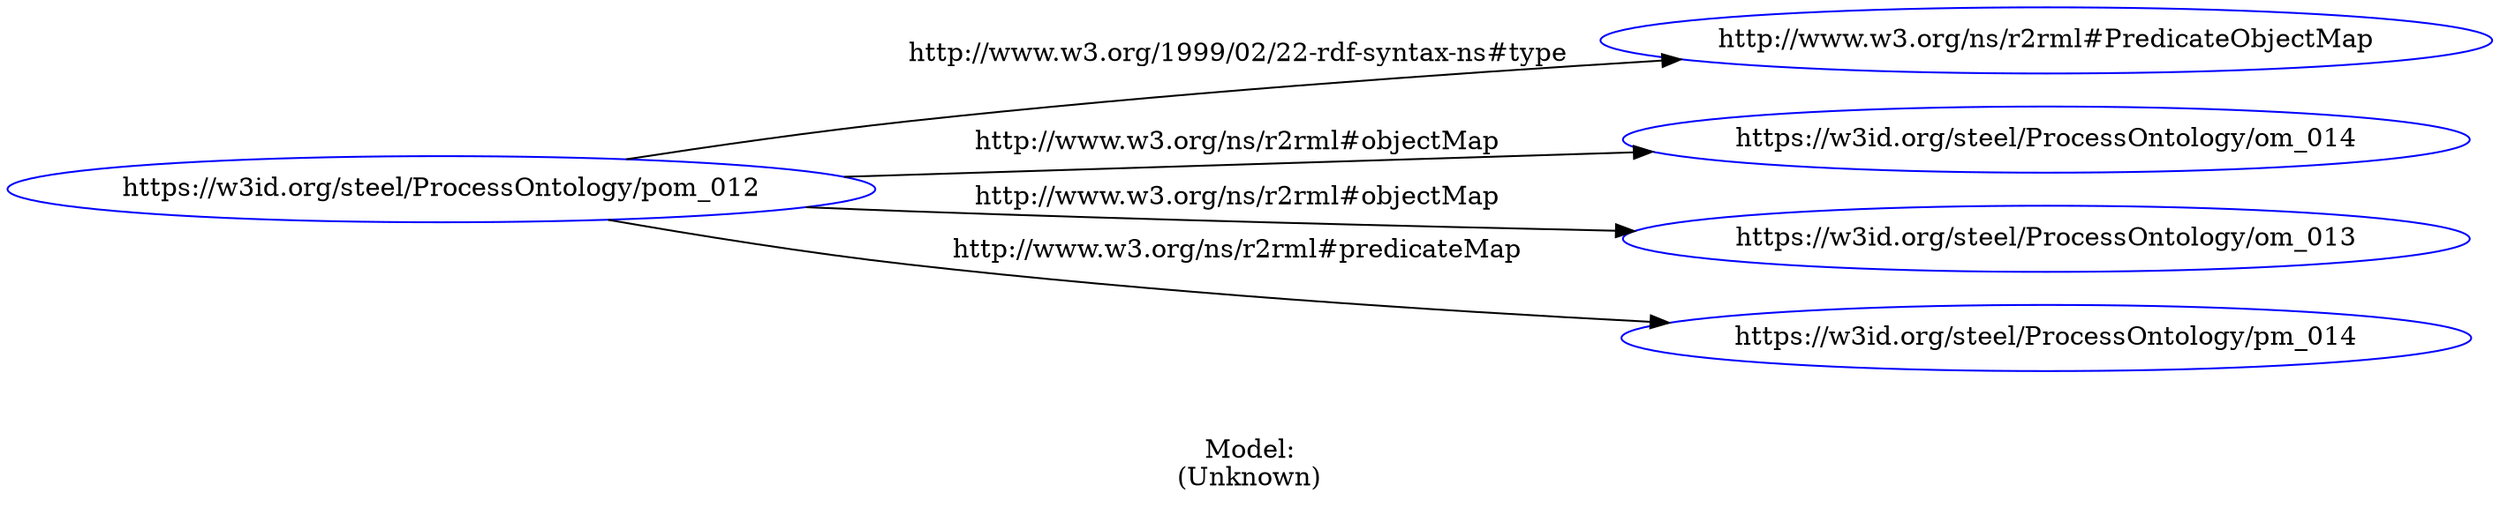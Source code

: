 digraph {
	rankdir = LR;
	charset="utf-8";

	"Rhttps://w3id.org/steel/ProcessOntology/pom_012" -> "Rhttp://www.w3.org/ns/r2rml#PredicateObjectMap" [ label="http://www.w3.org/1999/02/22-rdf-syntax-ns#type" ];
	"Rhttps://w3id.org/steel/ProcessOntology/pom_012" -> "Rhttps://w3id.org/steel/ProcessOntology/om_014" [ label="http://www.w3.org/ns/r2rml#objectMap" ];
	"Rhttps://w3id.org/steel/ProcessOntology/pom_012" -> "Rhttps://w3id.org/steel/ProcessOntology/om_013" [ label="http://www.w3.org/ns/r2rml#objectMap" ];
	"Rhttps://w3id.org/steel/ProcessOntology/pom_012" -> "Rhttps://w3id.org/steel/ProcessOntology/pm_014" [ label="http://www.w3.org/ns/r2rml#predicateMap" ];

	// Resources
	"Rhttps://w3id.org/steel/ProcessOntology/pom_012" [ label="https://w3id.org/steel/ProcessOntology/pom_012", shape = ellipse, color = blue ];
	"Rhttp://www.w3.org/ns/r2rml#PredicateObjectMap" [ label="http://www.w3.org/ns/r2rml#PredicateObjectMap", shape = ellipse, color = blue ];
	"Rhttps://w3id.org/steel/ProcessOntology/om_014" [ label="https://w3id.org/steel/ProcessOntology/om_014", shape = ellipse, color = blue ];
	"Rhttps://w3id.org/steel/ProcessOntology/om_013" [ label="https://w3id.org/steel/ProcessOntology/om_013", shape = ellipse, color = blue ];
	"Rhttps://w3id.org/steel/ProcessOntology/pm_014" [ label="https://w3id.org/steel/ProcessOntology/pm_014", shape = ellipse, color = blue ];

	// Anonymous nodes

	// Literals

	label="\n\nModel:\n(Unknown)";
}
